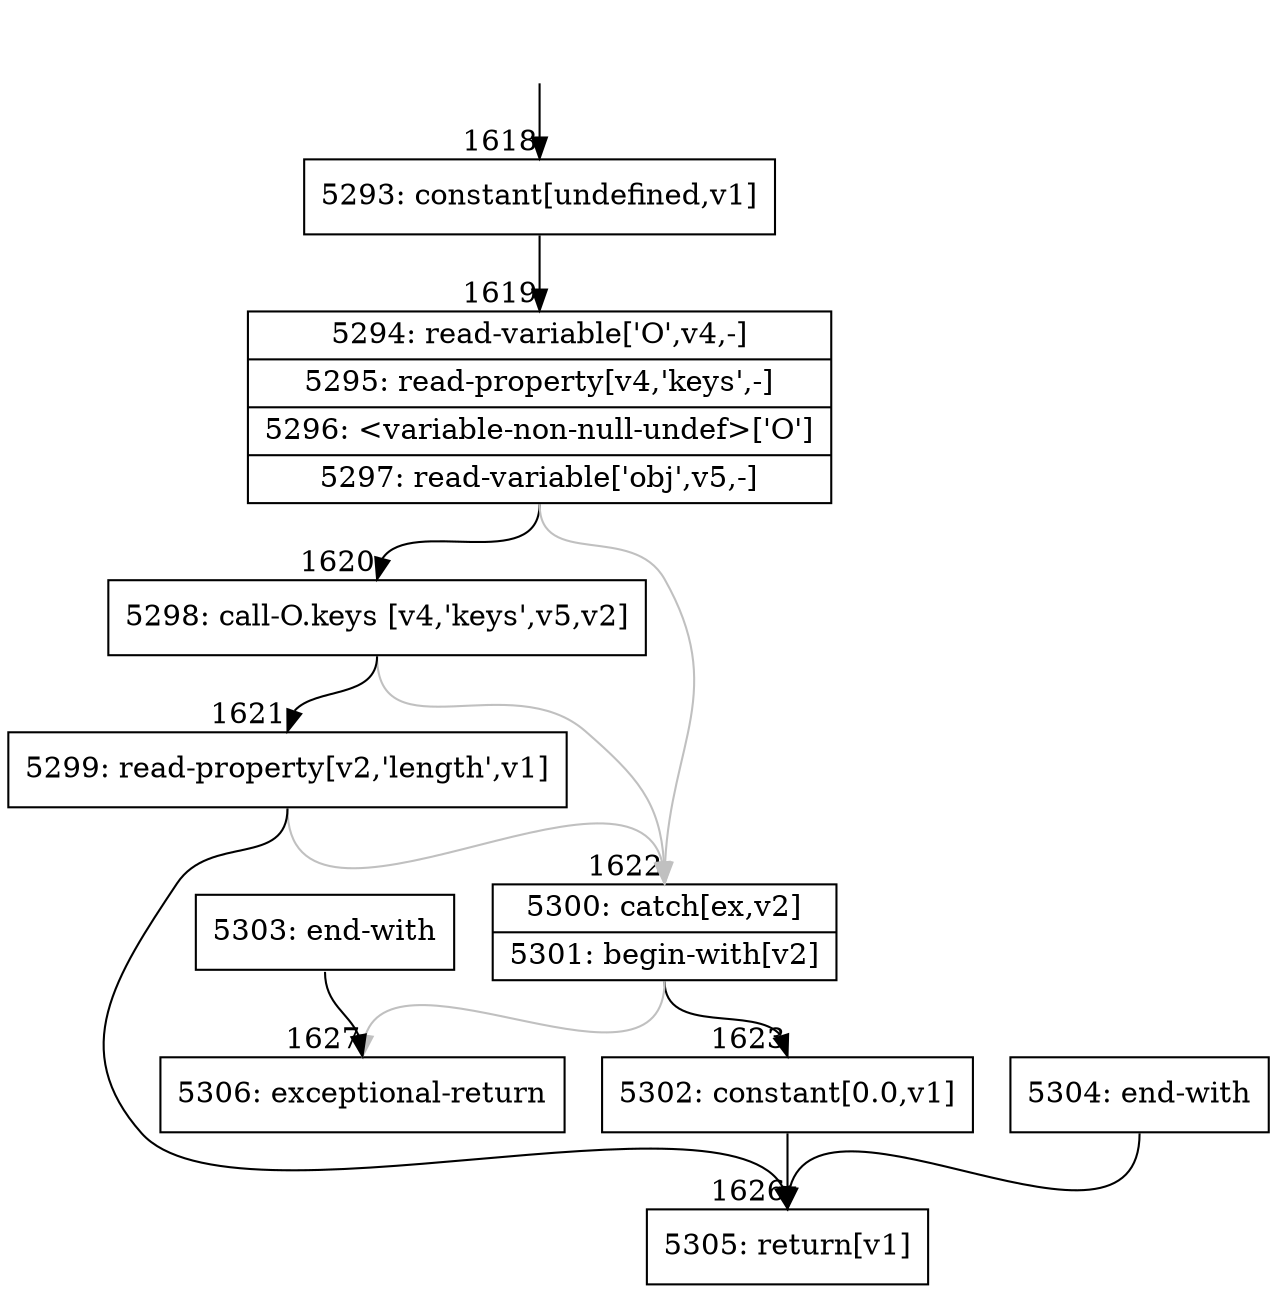 digraph {
rankdir="TD"
BB_entry98[shape=none,label=""];
BB_entry98 -> BB1618 [tailport=s, headport=n, headlabel="    1618"]
BB1618 [shape=record label="{5293: constant[undefined,v1]}" ] 
BB1618 -> BB1619 [tailport=s, headport=n, headlabel="      1619"]
BB1619 [shape=record label="{5294: read-variable['O',v4,-]|5295: read-property[v4,'keys',-]|5296: \<variable-non-null-undef\>['O']|5297: read-variable['obj',v5,-]}" ] 
BB1619 -> BB1620 [tailport=s, headport=n, headlabel="      1620"]
BB1619 -> BB1622 [tailport=s, headport=n, color=gray, headlabel="      1622"]
BB1620 [shape=record label="{5298: call-O.keys [v4,'keys',v5,v2]}" ] 
BB1620 -> BB1621 [tailport=s, headport=n, headlabel="      1621"]
BB1620 -> BB1622 [tailport=s, headport=n, color=gray]
BB1621 [shape=record label="{5299: read-property[v2,'length',v1]}" ] 
BB1621 -> BB1626 [tailport=s, headport=n, headlabel="      1626"]
BB1621 -> BB1622 [tailport=s, headport=n, color=gray]
BB1622 [shape=record label="{5300: catch[ex,v2]|5301: begin-with[v2]}" ] 
BB1622 -> BB1623 [tailport=s, headport=n, headlabel="      1623"]
BB1622 -> BB1627 [tailport=s, headport=n, color=gray, headlabel="      1627"]
BB1623 [shape=record label="{5302: constant[0.0,v1]}" ] 
BB1623 -> BB1626 [tailport=s, headport=n]
BB1624 [shape=record label="{5303: end-with}" ] 
BB1624 -> BB1627 [tailport=s, headport=n]
BB1625 [shape=record label="{5304: end-with}" ] 
BB1625 -> BB1626 [tailport=s, headport=n]
BB1626 [shape=record label="{5305: return[v1]}" ] 
BB1627 [shape=record label="{5306: exceptional-return}" ] 
//#$~ 2893
}
